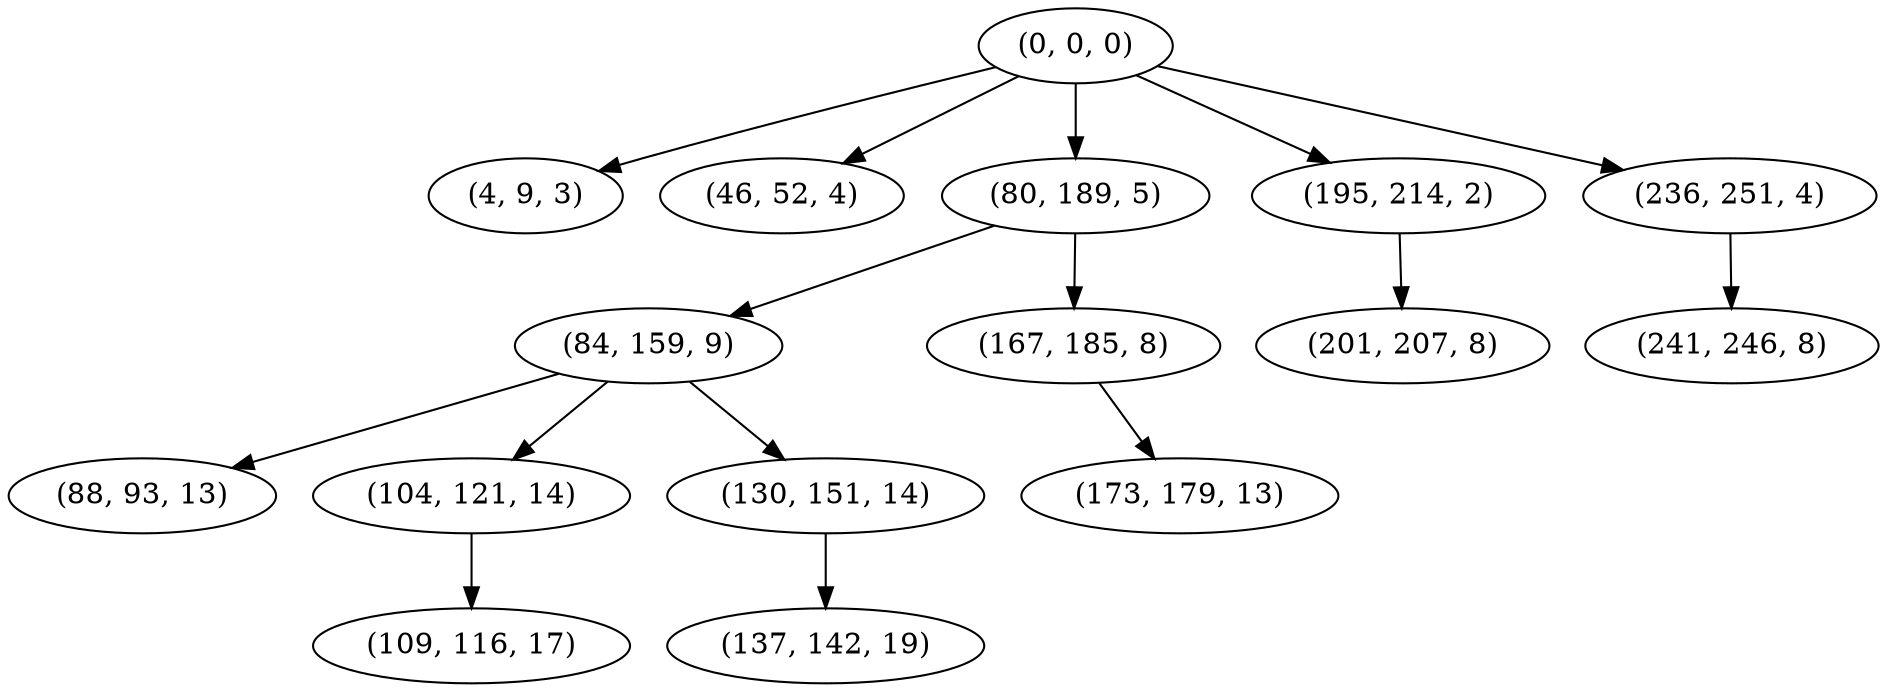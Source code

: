 digraph tree {
    "(0, 0, 0)";
    "(4, 9, 3)";
    "(46, 52, 4)";
    "(80, 189, 5)";
    "(84, 159, 9)";
    "(88, 93, 13)";
    "(104, 121, 14)";
    "(109, 116, 17)";
    "(130, 151, 14)";
    "(137, 142, 19)";
    "(167, 185, 8)";
    "(173, 179, 13)";
    "(195, 214, 2)";
    "(201, 207, 8)";
    "(236, 251, 4)";
    "(241, 246, 8)";
    "(0, 0, 0)" -> "(4, 9, 3)";
    "(0, 0, 0)" -> "(46, 52, 4)";
    "(0, 0, 0)" -> "(80, 189, 5)";
    "(0, 0, 0)" -> "(195, 214, 2)";
    "(0, 0, 0)" -> "(236, 251, 4)";
    "(80, 189, 5)" -> "(84, 159, 9)";
    "(80, 189, 5)" -> "(167, 185, 8)";
    "(84, 159, 9)" -> "(88, 93, 13)";
    "(84, 159, 9)" -> "(104, 121, 14)";
    "(84, 159, 9)" -> "(130, 151, 14)";
    "(104, 121, 14)" -> "(109, 116, 17)";
    "(130, 151, 14)" -> "(137, 142, 19)";
    "(167, 185, 8)" -> "(173, 179, 13)";
    "(195, 214, 2)" -> "(201, 207, 8)";
    "(236, 251, 4)" -> "(241, 246, 8)";
}
